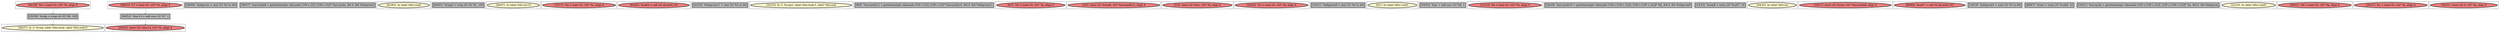 
digraph G {



node1457->node1453 [style=dotted,color=forestgreen,label="T",fontcolor=forestgreen ]
node1455->node1456 [style=dotted,color=forestgreen,label="T",fontcolor=forestgreen ]
node1452->node1455 [style=dotted,color=forestgreen,label="T",fontcolor=forestgreen ]
node1441->node1457 [style=dotted,color=forestgreen,label="T",fontcolor=forestgreen ]


subgraph cluster33 {


node1457 [penwidth=3.0,fontsize=20,fillcolor=grey,label="[35/38]  %cmp = icmp slt i32 %0, 100",shape=rectangle,style=filled ]



}

subgraph cluster27 {


node1451 [penwidth=3.0,fontsize=20,fillcolor=grey,label="[58/59]  %idxprom = sext i32 %2 to i64",shape=rectangle,style=filled ]



}

subgraph cluster28 {


node1452 [penwidth=3.0,fontsize=20,fillcolor=lightcoral,label="[48/53]  %7 = load i32, i32* %i, align 4",shape=ellipse,style=filled ]



}

subgraph cluster26 {


node1450 [penwidth=3.0,fontsize=20,fillcolor=grey,label="[56/57]  %arrayidx6 = getelementptr inbounds [100 x i32], [100 x i32]* %arrayidx, i64 0, i64 %idxprom5",shape=rectangle,style=filled ]



}

subgraph cluster29 {


node1453 [penwidth=3.0,fontsize=20,fillcolor=lemonchiffon,label="[36/37]  br i1 %cmp, label %for.body, label %for.end15",shape=ellipse,style=filled ]



}

subgraph cluster25 {


node1449 [penwidth=3.0,fontsize=20,fillcolor=lemonchiffon,label="[62/63]  br label %for.cond",shape=ellipse,style=filled ]



}

subgraph cluster24 {


node1448 [penwidth=3.0,fontsize=20,fillcolor=grey,label="[60/61]  %cmp2 = icmp slt i32 %1, 100",shape=rectangle,style=filled ]



}

subgraph cluster22 {


node1446 [penwidth=3.0,fontsize=20,fillcolor=lemonchiffon,label="[46/47]  br label %for.inc13",shape=ellipse,style=filled ]



}

subgraph cluster20 {


node1444 [penwidth=3.0,fontsize=20,fillcolor=lightcoral,label="[70/71]  %2 = load i32, i32* %i, align 4",shape=ellipse,style=filled ]



}

subgraph cluster18 {


node1442 [penwidth=3.0,fontsize=20,fillcolor=lightcoral,label="[64/65]  %call4 = call i32 @rand() #3",shape=ellipse,style=filled ]



}

subgraph cluster34 {


node1458 [penwidth=3.0,fontsize=20,fillcolor=grey,label="[42/43]  %idxprom11 = sext i32 %5 to i64",shape=rectangle,style=filled ]



}

subgraph cluster16 {


node1440 [penwidth=3.0,fontsize=20,fillcolor=lemonchiffon,label="[32/33]  br i1 %cmp2, label %for.body3, label %for.end",shape=ellipse,style=filled ]



}

subgraph cluster17 {


node1441 [penwidth=3.0,fontsize=20,fillcolor=lightcoral,label="[34/39]  %0 = load i32, i32* %i, align 4",shape=ellipse,style=filled ]



}

subgraph cluster4 {


node1428 [penwidth=3.0,fontsize=20,fillcolor=grey,label="[8/9]  %arrayidx12 = getelementptr inbounds [100 x i32], [100 x i32]* %arrayidx10, i64 0, i64 %idxprom11",shape=rectangle,style=filled ]



}

subgraph cluster3 {


node1427 [penwidth=3.0,fontsize=20,fillcolor=lightcoral,label="[6/7]  %5 = load i32, i32* %j, align 4",shape=ellipse,style=filled ]



}

subgraph cluster2 {


node1426 [penwidth=3.0,fontsize=20,fillcolor=lightcoral,label="[4/5]  store i32 %rem8, i32* %arrayidx12, align 4",shape=ellipse,style=filled ]



}

subgraph cluster1 {


node1425 [penwidth=3.0,fontsize=20,fillcolor=lightcoral,label="[2/3]  store i32 %inc, i32* %j, align 4",shape=ellipse,style=filled ]



}

subgraph cluster12 {


node1436 [penwidth=3.0,fontsize=20,fillcolor=lightcoral,label="[24/25]  %3 = load i32, i32* %j, align 4",shape=ellipse,style=filled ]



}

subgraph cluster32 {


node1456 [penwidth=3.0,fontsize=20,fillcolor=lightcoral,label="[50/51]  store i32 %inc14, i32* %i, align 4",shape=ellipse,style=filled ]



}

subgraph cluster5 {


node1429 [penwidth=3.0,fontsize=20,fillcolor=grey,label="[10/11]  %idxprom9 = sext i32 %4 to i64",shape=rectangle,style=filled ]



}

subgraph cluster0 {


node1424 [penwidth=3.0,fontsize=20,fillcolor=lemonchiffon,label="[0/1]  br label %for.cond1",shape=ellipse,style=filled ]



}

subgraph cluster31 {


node1455 [penwidth=3.0,fontsize=20,fillcolor=grey,label="[49/52]  %inc14 = add nsw i32 %7, 1",shape=rectangle,style=filled ]



}

subgraph cluster30 {


node1454 [penwidth=3.0,fontsize=20,fillcolor=grey,label="[54/55]  %inc = add nsw i32 %6, 1",shape=rectangle,style=filled ]



}

subgraph cluster6 {


node1430 [penwidth=3.0,fontsize=20,fillcolor=lightcoral,label="[12/13]  %4 = load i32, i32* %i, align 4",shape=ellipse,style=filled ]



}

subgraph cluster14 {


node1438 [penwidth=3.0,fontsize=20,fillcolor=grey,label="[28/29]  %arrayidx10 = getelementptr inbounds [100 x [100 x i32]], [100 x [100 x i32]]* %b, i64 0, i64 %idxprom9",shape=rectangle,style=filled ]



}

subgraph cluster7 {


node1431 [penwidth=3.0,fontsize=20,fillcolor=grey,label="[14/15]  %rem8 = srem i32 %call7, 10",shape=rectangle,style=filled ]



}

subgraph cluster23 {


node1447 [penwidth=3.0,fontsize=20,fillcolor=lemonchiffon,label="[44/45]  br label %for.inc",shape=ellipse,style=filled ]



}

subgraph cluster8 {


node1432 [penwidth=3.0,fontsize=20,fillcolor=lightcoral,label="[16/17]  store i32 %rem, i32* %arrayidx6, align 4",shape=ellipse,style=filled ]



}

subgraph cluster21 {


node1445 [penwidth=3.0,fontsize=20,fillcolor=lightcoral,label="[68/69]  %call7 = call i32 @rand() #3",shape=ellipse,style=filled ]



}

subgraph cluster9 {


node1433 [penwidth=3.0,fontsize=20,fillcolor=grey,label="[18/19]  %idxprom5 = sext i32 %3 to i64",shape=rectangle,style=filled ]



}

subgraph cluster19 {


node1443 [penwidth=3.0,fontsize=20,fillcolor=grey,label="[66/67]  %rem = srem i32 %call4, 10",shape=rectangle,style=filled ]



}

subgraph cluster10 {


node1434 [penwidth=3.0,fontsize=20,fillcolor=grey,label="[20/21]  %arrayidx = getelementptr inbounds [100 x [100 x i32]], [100 x [100 x i32]]* %a, i64 0, i64 %idxprom",shape=rectangle,style=filled ]



}

subgraph cluster11 {


node1435 [penwidth=3.0,fontsize=20,fillcolor=lemonchiffon,label="[22/23]  br label %for.cond1",shape=ellipse,style=filled ]



}

subgraph cluster35 {


node1459 [penwidth=3.0,fontsize=20,fillcolor=lightcoral,label="[40/41]  %6 = load i32, i32* %j, align 4",shape=ellipse,style=filled ]



}

subgraph cluster13 {


node1437 [penwidth=3.0,fontsize=20,fillcolor=lightcoral,label="[26/27]  %1 = load i32, i32* %j, align 4",shape=ellipse,style=filled ]



}

subgraph cluster15 {


node1439 [penwidth=3.0,fontsize=20,fillcolor=lightcoral,label="[30/31]  store i32 0, i32* %j, align 4",shape=ellipse,style=filled ]



}

}
